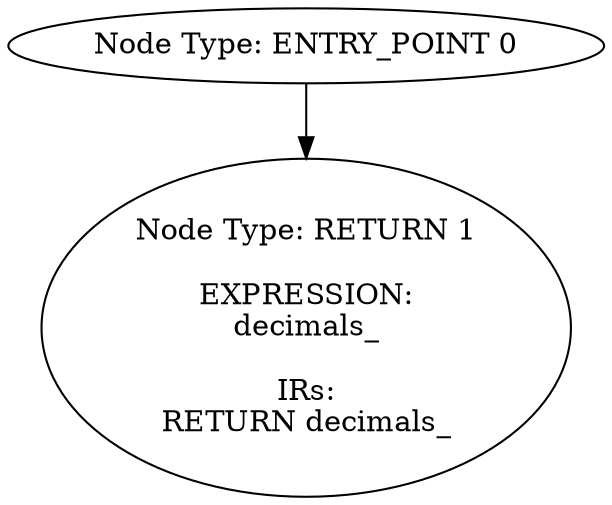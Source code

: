 digraph{
0[label="Node Type: ENTRY_POINT 0
"];
0->1;
1[label="Node Type: RETURN 1

EXPRESSION:
decimals_

IRs:
RETURN decimals_"];
}
